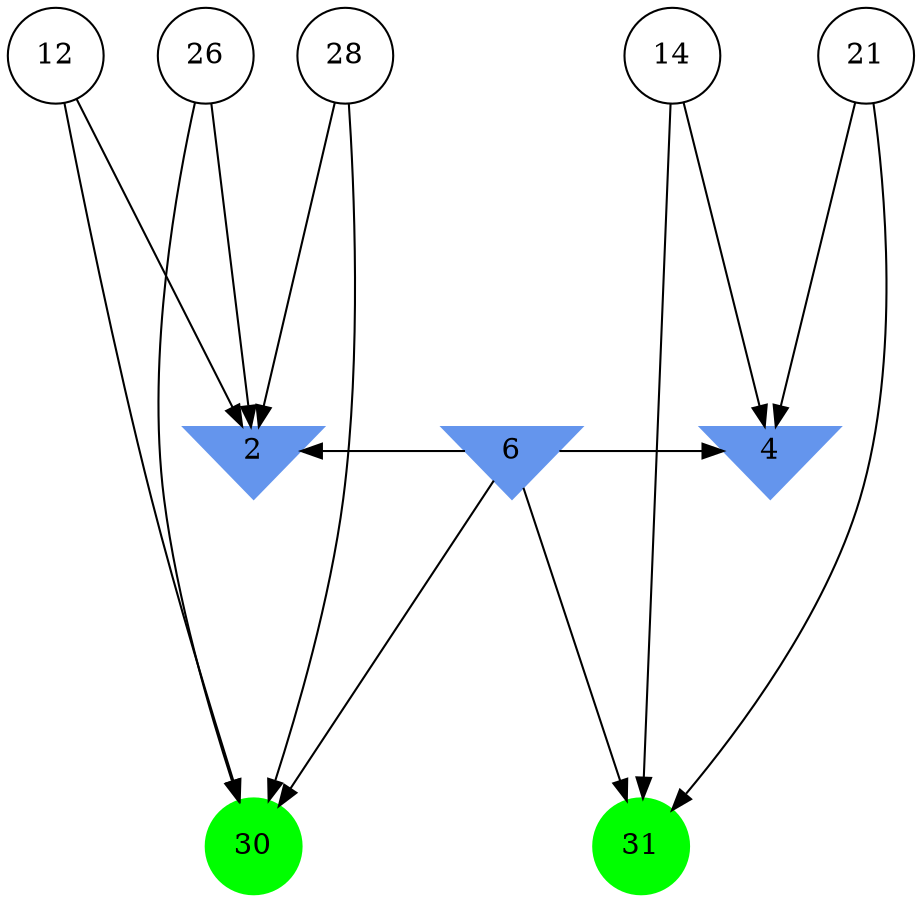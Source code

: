digraph brain {
	ranksep=2.0;
	2 [shape=invtriangle,style=filled,color=cornflowerblue];
	4 [shape=invtriangle,style=filled,color=cornflowerblue];
	6 [shape=invtriangle,style=filled,color=cornflowerblue];
	12 [shape=circle,color=black];
	14 [shape=circle,color=black];
	21 [shape=circle,color=black];
	26 [shape=circle,color=black];
	28 [shape=circle,color=black];
	30 [shape=circle,style=filled,color=green];
	31 [shape=circle,style=filled,color=green];
	6	->	31;
	6	->	4;
	14	->	31;
	14	->	4;
	21	->	31;
	21	->	4;
	6	->	2;
	6	->	30;
	28	->	2;
	28	->	30;
	26	->	2;
	26	->	30;
	12	->	2;
	12	->	30;
	{ rank=same; 2; 4; 6; }
	{ rank=same; 12; 14; 21; 26; 28; }
	{ rank=same; 30; 31; }
}

